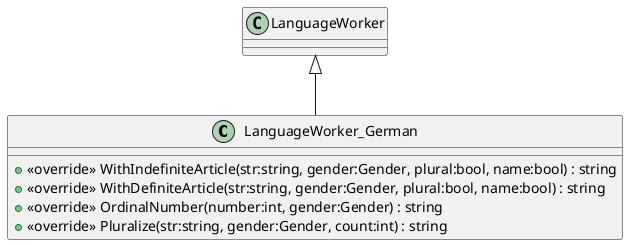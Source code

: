 @startuml
class LanguageWorker_German {
    + <<override>> WithIndefiniteArticle(str:string, gender:Gender, plural:bool, name:bool) : string
    + <<override>> WithDefiniteArticle(str:string, gender:Gender, plural:bool, name:bool) : string
    + <<override>> OrdinalNumber(number:int, gender:Gender) : string
    + <<override>> Pluralize(str:string, gender:Gender, count:int) : string
}
LanguageWorker <|-- LanguageWorker_German
@enduml
